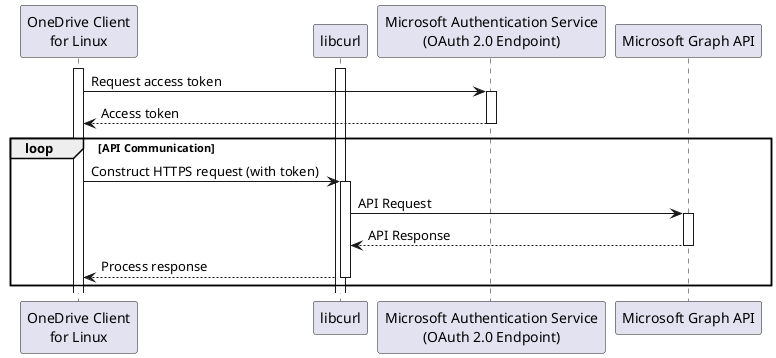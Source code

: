 @startuml
participant "OneDrive Client\nfor Linux" as od
participant "libcurl" as lc
participant "Microsoft Authentication Service\n(OAuth 2.0 Endpoint)" as oauth
participant "Microsoft Graph API" as graph

activate od
activate lc

od->oauth: Request access token
activate oauth
oauth-->od: Access token
deactivate oauth

loop API Communication
    od->lc: Construct HTTPS request (with token)
    activate lc
    lc->graph: API Request
    activate graph
    graph-->lc: API Response
    deactivate graph
    lc-->od: Process response
    deactivate lc
end
@enduml